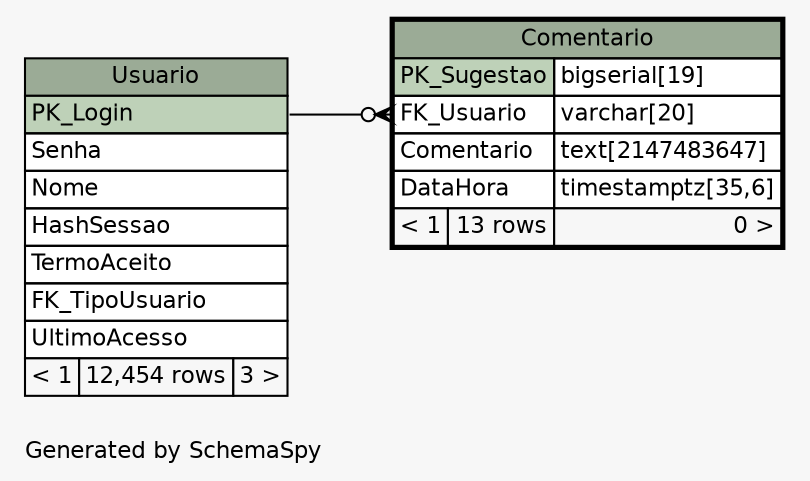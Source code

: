 // dot 2.36.0 on Linux 3.13.0-24-generic
// SchemaSpy rev 590
digraph "oneDegreeRelationshipsDiagram" {
  graph [
    rankdir="RL"
    bgcolor="#f7f7f7"
    label="\nGenerated by SchemaSpy"
    labeljust="l"
    nodesep="0.18"
    ranksep="0.46"
    fontname="Helvetica"
    fontsize="11"
  ];
  node [
    fontname="Helvetica"
    fontsize="11"
    shape="plaintext"
  ];
  edge [
    arrowsize="0.8"
  ];
  "Comentario":"FK_Usuario":w -> "Usuario":"PK_Login":e [arrowhead=none dir=back arrowtail=crowodot];
  "Comentario" [
    label=<
    <TABLE BORDER="2" CELLBORDER="1" CELLSPACING="0" BGCOLOR="#ffffff">
      <TR><TD COLSPAN="3" BGCOLOR="#9bab96" ALIGN="CENTER">Comentario</TD></TR>
      <TR><TD PORT="PK_Sugestao" COLSPAN="2" BGCOLOR="#bed1b8" ALIGN="LEFT">PK_Sugestao</TD><TD PORT="PK_Sugestao.type" ALIGN="LEFT">bigserial[19]</TD></TR>
      <TR><TD PORT="FK_Usuario" COLSPAN="2" ALIGN="LEFT">FK_Usuario</TD><TD PORT="FK_Usuario.type" ALIGN="LEFT">varchar[20]</TD></TR>
      <TR><TD PORT="Comentario" COLSPAN="2" ALIGN="LEFT">Comentario</TD><TD PORT="Comentario.type" ALIGN="LEFT">text[2147483647]</TD></TR>
      <TR><TD PORT="DataHora" COLSPAN="2" ALIGN="LEFT">DataHora</TD><TD PORT="DataHora.type" ALIGN="LEFT">timestamptz[35,6]</TD></TR>
      <TR><TD ALIGN="LEFT" BGCOLOR="#f7f7f7">&lt; 1</TD><TD ALIGN="RIGHT" BGCOLOR="#f7f7f7">13 rows</TD><TD ALIGN="RIGHT" BGCOLOR="#f7f7f7">0 &gt;</TD></TR>
    </TABLE>>
    URL="Comentario.html"
    tooltip="Comentario"
  ];
  "Usuario" [
    label=<
    <TABLE BORDER="0" CELLBORDER="1" CELLSPACING="0" BGCOLOR="#ffffff">
      <TR><TD COLSPAN="3" BGCOLOR="#9bab96" ALIGN="CENTER">Usuario</TD></TR>
      <TR><TD PORT="PK_Login" COLSPAN="3" BGCOLOR="#bed1b8" ALIGN="LEFT">PK_Login</TD></TR>
      <TR><TD PORT="Senha" COLSPAN="3" ALIGN="LEFT">Senha</TD></TR>
      <TR><TD PORT="Nome" COLSPAN="3" ALIGN="LEFT">Nome</TD></TR>
      <TR><TD PORT="HashSessao" COLSPAN="3" ALIGN="LEFT">HashSessao</TD></TR>
      <TR><TD PORT="TermoAceito" COLSPAN="3" ALIGN="LEFT">TermoAceito</TD></TR>
      <TR><TD PORT="FK_TipoUsuario" COLSPAN="3" ALIGN="LEFT">FK_TipoUsuario</TD></TR>
      <TR><TD PORT="UltimoAcesso" COLSPAN="3" ALIGN="LEFT">UltimoAcesso</TD></TR>
      <TR><TD ALIGN="LEFT" BGCOLOR="#f7f7f7">&lt; 1</TD><TD ALIGN="RIGHT" BGCOLOR="#f7f7f7">12,454 rows</TD><TD ALIGN="RIGHT" BGCOLOR="#f7f7f7">3 &gt;</TD></TR>
    </TABLE>>
    URL="Usuario.html"
    tooltip="Usuario"
  ];
}
